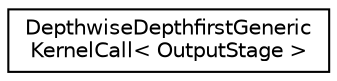 digraph "Graphical Class Hierarchy"
{
 // LATEX_PDF_SIZE
  edge [fontname="Helvetica",fontsize="10",labelfontname="Helvetica",labelfontsize="10"];
  node [fontname="Helvetica",fontsize="10",shape=record];
  rankdir="LR";
  Node0 [label="DepthwiseDepthfirstGeneric\lKernelCall\< OutputStage \>",height=0.2,width=0.4,color="black", fillcolor="white", style="filled",URL="$structarm__conv_1_1depthwise_1_1_depthwise_depthfirst_generic_kernel_call.xhtml",tooltip=" "];
}
